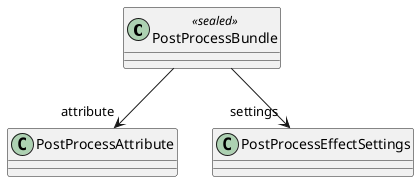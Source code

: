 @startuml
class PostProcessBundle <<sealed>> {
}
PostProcessBundle --> "attribute" PostProcessAttribute
PostProcessBundle --> "settings" PostProcessEffectSettings
@enduml
